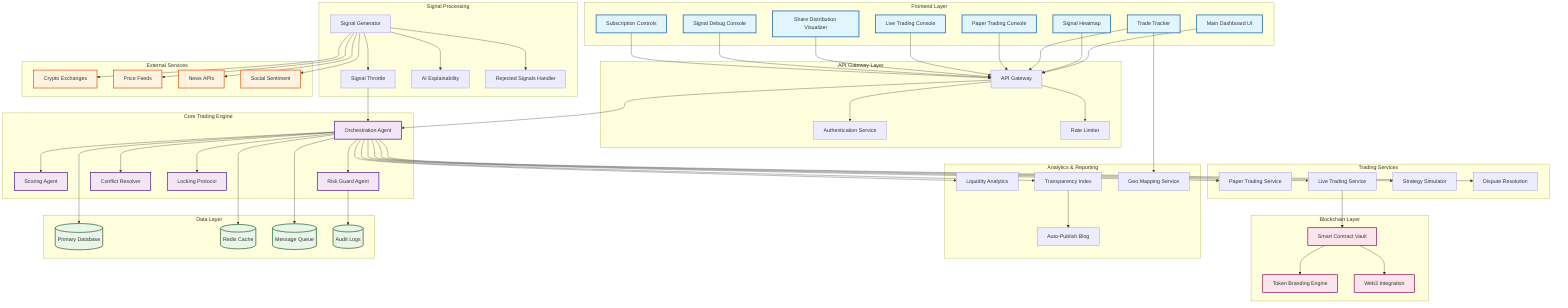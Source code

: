 graph TB
    subgraph "Frontend Layer"
        UI[Main Dashboard UI]
        HM[Signal Heatmap]
        TT[Trade Tracker]
        PC[Paper Trading Console]
        LTC[Live Trading Console]
        VIS[Share Distribution Visualizer]
        DBG[Signal Debug Console]
        SUB[Subscription Controls]
    end
    
    subgraph "API Gateway Layer"
        GW[API Gateway]
        AUTH[Authentication Service]
        RATE[Rate Limiter]
    end
    
    subgraph "Core Trading Engine"
        ORC[Orchestration Agent]
        SCORE[Scoring Agent]
        RISK[Risk Guard Agent]
        CONF[Conflict Resolver]
        LOCK[Locking Protocol]
    end
    
    subgraph "Trading Services"
        PAPER[Paper Trading Service]
        LIVE[Live Trading Service]
        SIM[Strategy Simulator]
        DISP[Dispute Resolution]
    end
    
    subgraph "Signal Processing"
        SIG[Signal Generator]
        THROT[Signal Throttle]
        AI[AI Explainability]
        REJ[Rejected Signals Handler]
    end
    
    subgraph "Blockchain Layer"
        VAULT[Smart Contract Vault]
        TOKEN[Token Branding Engine]
        WEB3[Web3 Integration]
    end
    
    subgraph "Analytics & Reporting"
        LIQ[Liquidity Analytics]
        TRANS[Transparency Index]
        BLOG[Auto-Publish Blog]
        GEO[Geo Mapping Service]
    end
    
    subgraph "Data Layer"
        DB[(Primary Database)]
        CACHE[(Redis Cache)]
        QUEUE[(Message Queue)]
        LOGS[(Audit Logs)]
    end
    
    subgraph "External Services"
        EXCHANGE[Crypto Exchanges]
        PRICE[Price Feeds]
        NEWS[News APIs]
        SOCIAL[Social Sentiment]
    end
    
    %% Frontend connections
    UI --> GW
    HM --> GW
    TT --> GW
    PC --> GW
    LTC --> GW
    VIS --> GW
    DBG --> GW
    SUB --> GW
    
    %% API Gateway connections
    GW --> AUTH
    GW --> RATE
    GW --> ORC
    
    %% Core engine connections
    ORC --> SCORE
    ORC --> RISK
    ORC --> CONF
    ORC --> LOCK
    
    %% Trading services
    ORC --> PAPER
    ORC --> LIVE
    ORC --> SIM
    ORC --> DISP
    
    %% Signal processing
    SIG --> THROT
    THROT --> ORC
    SIG --> AI
    SIG --> REJ
    
    %% Blockchain connections
    LIVE --> VAULT
    VAULT --> TOKEN
    VAULT --> WEB3
    
    %% Analytics connections
    ORC --> LIQ
    ORC --> TRANS
    TRANS --> BLOG
    TT --> GEO
    
    %% Data layer connections
    ORC --> DB
    ORC --> CACHE
    ORC --> QUEUE
    RISK --> LOGS
    
    %% External connections
    SIG --> EXCHANGE
    SIG --> PRICE
    SIG --> NEWS
    SIG --> SOCIAL
    
    %% Styling
    classDef frontend fill:#e1f5fe,stroke:#01579b,stroke-width:2px
    classDef core fill:#f3e5f5,stroke:#4a148c,stroke-width:2px
    classDef data fill:#e8f5e8,stroke:#1b5e20,stroke-width:2px
    classDef external fill:#fff3e0,stroke:#e65100,stroke-width:2px
    classDef blockchain fill:#fce4ec,stroke:#880e4f,stroke-width:2px
    
    class UI,HM,TT,PC,LTC,VIS,DBG,SUB frontend
    class ORC,SCORE,RISK,CONF,LOCK core
    class DB,CACHE,QUEUE,LOGS data
    class EXCHANGE,PRICE,NEWS,SOCIAL external
    class VAULT,TOKEN,WEB3 blockchain